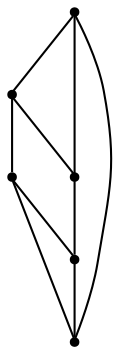 graph {
  node [shape=point,comment="{\"directed\":false,\"doi\":\"10.1007/978-3-540-70904-6_8\",\"figure\":\"5 (1)\"}"]

  v0 [pos="964.7138581031976,442.26911332872186"]
  v1 [pos="608.1495775799419,633.9482413397895"]
  v2 [pos="830.3919149709302,445.9295696682401"]
  v3 [pos="678.9752475472384,520.4044765896268"]
  v4 [pos="678.9752475472383,351.9232855902778"]
  v5 [pos="611.8106831395348,238.3795208401151"]

  v0 -- v1 [id="-1",pos="964.7138581031976,442.26911332872186 608.1495775799419,633.9482413397895 608.1495775799419,633.9482413397895 608.1495775799419,633.9482413397895"]
  v1 -- v5 [id="-2",pos="608.1495775799419,633.9482413397895 611.8106831395348,238.3795208401151 611.8106831395348,238.3795208401151 611.8106831395348,238.3795208401151"]
  v1 -- v3 [id="-3",pos="608.1495775799419,633.9482413397895 678.9752475472384,520.4044765896268 678.9752475472384,520.4044765896268 678.9752475472384,520.4044765896268"]
  v5 -- v0 [id="-4",pos="611.8106831395348,238.3795208401151 964.7138581031976,442.26911332872186 964.7138581031976,442.26911332872186 964.7138581031976,442.26911332872186"]
  v5 -- v4 [id="-5",pos="611.8106831395348,238.3795208401151 678.9752475472383,351.9232855902778 678.9752475472383,351.9232855902778 678.9752475472383,351.9232855902778"]
  v3 -- v4 [id="-6",pos="678.9752475472384,520.4044765896268 678.9752475472383,351.9232855902778 678.9752475472383,351.9232855902778 678.9752475472383,351.9232855902778"]
  v4 -- v2 [id="-7",pos="678.9752475472383,351.9232855902778 830.3919149709302,445.9295696682401 830.3919149709302,445.9295696682401 830.3919149709302,445.9295696682401"]
  v2 -- v3 [id="-8",pos="830.3919149709302,445.9295696682401 678.9752475472384,520.4044765896268 678.9752475472384,520.4044765896268 678.9752475472384,520.4044765896268"]
  v2 -- v0 [id="-9",pos="830.3919149709302,445.9295696682401 964.7138581031976,442.26911332872186 964.7138581031976,442.26911332872186 964.7138581031976,442.26911332872186"]
}